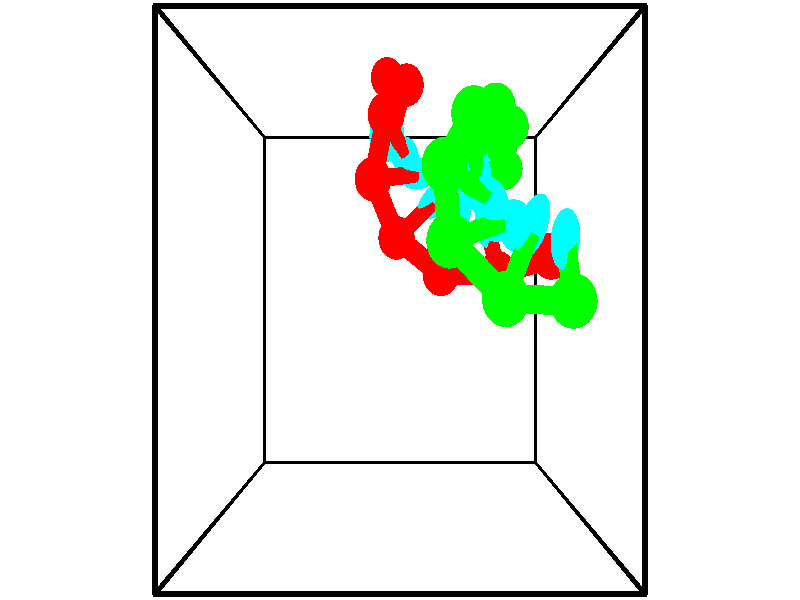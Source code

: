 // switches for output
#declare DRAW_BASES = 1; // possible values are 0, 1; only relevant for DNA ribbons
#declare DRAW_BASES_TYPE = 3; // possible values are 1, 2, 3; only relevant for DNA ribbons
#declare DRAW_FOG = 0; // set to 1 to enable fog

#include "colors.inc"

#include "transforms.inc"
background { rgb <1, 1, 1>}

#default {
   normal{
       ripples 0.25
       frequency 0.20
       turbulence 0.2
       lambda 5
   }
	finish {
		phong 0.1
		phong_size 40.
	}
}

// original window dimensions: 1024x640


// camera settings

camera {
	sky <-0, 1, 0>
	up <-0, 1, 0>
	right 1.6 * <1, 0, 0>
	location <2.5, 2.5, 11.1562>
	look_at <2.5, 2.5, 2.5>
	direction <0, 0, -8.6562>
	angle 67.0682
}


# declare cpy_camera_pos = <2.5, 2.5, 11.1562>;
# if (DRAW_FOG = 1)
fog {
	fog_type 2
	up vnormalize(cpy_camera_pos)
	color rgbt<1,1,1,0.3>
	distance 1e-5
	fog_alt 3e-3
	fog_offset 4
}
# end


// LIGHTS

# declare lum = 6;
global_settings {
	ambient_light rgb lum * <0.05, 0.05, 0.05>
	max_trace_level 15
}# declare cpy_direct_light_amount = 0.25;
light_source
{	1000 * <-1, -1, 1>,
	rgb lum * cpy_direct_light_amount
	parallel
}

light_source
{	1000 * <1, 1, -1>,
	rgb lum * cpy_direct_light_amount
	parallel
}

// strand 0

// nucleotide -1

// particle -1
sphere {
	<2.303055, 5.347255, 1.877199> 0.250000
	pigment { color rgbt <1,0,0,0> }
	no_shadow
}
cylinder {
	<2.250153, 4.956139, 1.812164>,  <2.218411, 4.721469, 1.773144>, 0.100000
	pigment { color rgbt <1,0,0,0> }
	no_shadow
}
cylinder {
	<2.250153, 4.956139, 1.812164>,  <2.303055, 5.347255, 1.877199>, 0.100000
	pigment { color rgbt <1,0,0,0> }
	no_shadow
}

// particle -1
sphere {
	<2.250153, 4.956139, 1.812164> 0.100000
	pigment { color rgbt <1,0,0,0> }
	no_shadow
}
sphere {
	0, 1
	scale<0.080000,0.200000,0.300000>
	matrix <0.476163, -0.206535, 0.854759,
		-0.869354, 0.035629, 0.492903,
		-0.132255, -0.977790, -0.162587,
		2.210476, 4.662801, 1.763388>
	pigment { color rgbt <0,1,1,0> }
	no_shadow
}
cylinder {
	<2.591854, 5.087321, 2.431562>,  <2.303055, 5.347255, 1.877199>, 0.130000
	pigment { color rgbt <1,0,0,0> }
	no_shadow
}

// nucleotide -1

// particle -1
sphere {
	<2.591854, 5.087321, 2.431562> 0.250000
	pigment { color rgbt <1,0,0,0> }
	no_shadow
}
cylinder {
	<2.460304, 4.748718, 2.264101>,  <2.381375, 4.545557, 2.163625>, 0.100000
	pigment { color rgbt <1,0,0,0> }
	no_shadow
}
cylinder {
	<2.460304, 4.748718, 2.264101>,  <2.591854, 5.087321, 2.431562>, 0.100000
	pigment { color rgbt <1,0,0,0> }
	no_shadow
}

// particle -1
sphere {
	<2.460304, 4.748718, 2.264101> 0.100000
	pigment { color rgbt <1,0,0,0> }
	no_shadow
}
sphere {
	0, 1
	scale<0.080000,0.200000,0.300000>
	matrix <0.471415, -0.531283, 0.703922,
		-0.818297, 0.034143, 0.573781,
		-0.328874, -0.846506, -0.418652,
		2.361642, 4.494766, 2.138505>
	pigment { color rgbt <0,1,1,0> }
	no_shadow
}
cylinder {
	<2.309107, 4.610145, 2.900109>,  <2.591854, 5.087321, 2.431562>, 0.130000
	pigment { color rgbt <1,0,0,0> }
	no_shadow
}

// nucleotide -1

// particle -1
sphere {
	<2.309107, 4.610145, 2.900109> 0.250000
	pigment { color rgbt <1,0,0,0> }
	no_shadow
}
cylinder {
	<2.458504, 4.408539, 2.588604>,  <2.548142, 4.287575, 2.401701>, 0.100000
	pigment { color rgbt <1,0,0,0> }
	no_shadow
}
cylinder {
	<2.458504, 4.408539, 2.588604>,  <2.309107, 4.610145, 2.900109>, 0.100000
	pigment { color rgbt <1,0,0,0> }
	no_shadow
}

// particle -1
sphere {
	<2.458504, 4.408539, 2.588604> 0.100000
	pigment { color rgbt <1,0,0,0> }
	no_shadow
}
sphere {
	0, 1
	scale<0.080000,0.200000,0.300000>
	matrix <0.383094, -0.680775, 0.624328,
		-0.844833, -0.531521, -0.061178,
		0.373491, -0.504016, -0.778763,
		2.570551, 4.257334, 2.354975>
	pigment { color rgbt <0,1,1,0> }
	no_shadow
}
cylinder {
	<2.130496, 3.877817, 2.890824>,  <2.309107, 4.610145, 2.900109>, 0.130000
	pigment { color rgbt <1,0,0,0> }
	no_shadow
}

// nucleotide -1

// particle -1
sphere {
	<2.130496, 3.877817, 2.890824> 0.250000
	pigment { color rgbt <1,0,0,0> }
	no_shadow
}
cylinder {
	<2.503159, 3.937576, 2.758343>,  <2.726756, 3.973432, 2.678854>, 0.100000
	pigment { color rgbt <1,0,0,0> }
	no_shadow
}
cylinder {
	<2.503159, 3.937576, 2.758343>,  <2.130496, 3.877817, 2.890824>, 0.100000
	pigment { color rgbt <1,0,0,0> }
	no_shadow
}

// particle -1
sphere {
	<2.503159, 3.937576, 2.758343> 0.100000
	pigment { color rgbt <1,0,0,0> }
	no_shadow
}
sphere {
	0, 1
	scale<0.080000,0.200000,0.300000>
	matrix <0.354273, -0.575871, 0.736792,
		-0.080654, -0.803774, -0.589442,
		0.931657, 0.149398, -0.331202,
		2.782656, 3.982396, 2.658982>
	pigment { color rgbt <0,1,1,0> }
	no_shadow
}
cylinder {
	<2.452691, 3.213965, 2.832281>,  <2.130496, 3.877817, 2.890824>, 0.130000
	pigment { color rgbt <1,0,0,0> }
	no_shadow
}

// nucleotide -1

// particle -1
sphere {
	<2.452691, 3.213965, 2.832281> 0.250000
	pigment { color rgbt <1,0,0,0> }
	no_shadow
}
cylinder {
	<2.764717, 3.461952, 2.866076>,  <2.951933, 3.610744, 2.886352>, 0.100000
	pigment { color rgbt <1,0,0,0> }
	no_shadow
}
cylinder {
	<2.764717, 3.461952, 2.866076>,  <2.452691, 3.213965, 2.832281>, 0.100000
	pigment { color rgbt <1,0,0,0> }
	no_shadow
}

// particle -1
sphere {
	<2.764717, 3.461952, 2.866076> 0.100000
	pigment { color rgbt <1,0,0,0> }
	no_shadow
}
sphere {
	0, 1
	scale<0.080000,0.200000,0.300000>
	matrix <0.358545, -0.553569, 0.751670,
		0.512779, -0.556060, -0.654106,
		0.780066, 0.619967, 0.084486,
		2.998737, 3.647942, 2.891421>
	pigment { color rgbt <0,1,1,0> }
	no_shadow
}
cylinder {
	<3.059720, 2.794776, 2.900621>,  <2.452691, 3.213965, 2.832281>, 0.130000
	pigment { color rgbt <1,0,0,0> }
	no_shadow
}

// nucleotide -1

// particle -1
sphere {
	<3.059720, 2.794776, 2.900621> 0.250000
	pigment { color rgbt <1,0,0,0> }
	no_shadow
}
cylinder {
	<3.171104, 3.146713, 3.054678>,  <3.237935, 3.357876, 3.147112>, 0.100000
	pigment { color rgbt <1,0,0,0> }
	no_shadow
}
cylinder {
	<3.171104, 3.146713, 3.054678>,  <3.059720, 2.794776, 2.900621>, 0.100000
	pigment { color rgbt <1,0,0,0> }
	no_shadow
}

// particle -1
sphere {
	<3.171104, 3.146713, 3.054678> 0.100000
	pigment { color rgbt <1,0,0,0> }
	no_shadow
}
sphere {
	0, 1
	scale<0.080000,0.200000,0.300000>
	matrix <0.446314, -0.473617, 0.759270,
		0.850449, -0.039533, -0.524570,
		0.278461, 0.879843, 0.385143,
		3.254643, 3.410666, 3.170221>
	pigment { color rgbt <0,1,1,0> }
	no_shadow
}
cylinder {
	<3.801875, 2.796752, 3.085160>,  <3.059720, 2.794776, 2.900621>, 0.130000
	pigment { color rgbt <1,0,0,0> }
	no_shadow
}

// nucleotide -1

// particle -1
sphere {
	<3.801875, 2.796752, 3.085160> 0.250000
	pigment { color rgbt <1,0,0,0> }
	no_shadow
}
cylinder {
	<3.688202, 3.088737, 3.333803>,  <3.619998, 3.263929, 3.482989>, 0.100000
	pigment { color rgbt <1,0,0,0> }
	no_shadow
}
cylinder {
	<3.688202, 3.088737, 3.333803>,  <3.801875, 2.796752, 3.085160>, 0.100000
	pigment { color rgbt <1,0,0,0> }
	no_shadow
}

// particle -1
sphere {
	<3.688202, 3.088737, 3.333803> 0.100000
	pigment { color rgbt <1,0,0,0> }
	no_shadow
}
sphere {
	0, 1
	scale<0.080000,0.200000,0.300000>
	matrix <0.625283, -0.350381, 0.697320,
		0.726817, 0.586846, -0.356861,
		-0.284182, 0.729963, 0.621607,
		3.602947, 3.307726, 3.520285>
	pigment { color rgbt <0,1,1,0> }
	no_shadow
}
cylinder {
	<4.438473, 2.967305, 3.436440>,  <3.801875, 2.796752, 3.085160>, 0.130000
	pigment { color rgbt <1,0,0,0> }
	no_shadow
}

// nucleotide -1

// particle -1
sphere {
	<4.438473, 2.967305, 3.436440> 0.250000
	pigment { color rgbt <1,0,0,0> }
	no_shadow
}
cylinder {
	<4.138855, 3.090111, 3.671276>,  <3.959084, 3.163795, 3.812177>, 0.100000
	pigment { color rgbt <1,0,0,0> }
	no_shadow
}
cylinder {
	<4.138855, 3.090111, 3.671276>,  <4.438473, 2.967305, 3.436440>, 0.100000
	pigment { color rgbt <1,0,0,0> }
	no_shadow
}

// particle -1
sphere {
	<4.138855, 3.090111, 3.671276> 0.100000
	pigment { color rgbt <1,0,0,0> }
	no_shadow
}
sphere {
	0, 1
	scale<0.080000,0.200000,0.300000>
	matrix <0.541187, -0.227616, 0.809511,
		0.382163, 0.924085, 0.004342,
		-0.749045, 0.307015, 0.587089,
		3.914142, 3.182215, 3.847403>
	pigment { color rgbt <0,1,1,0> }
	no_shadow
}
// strand 1

// nucleotide -1

// particle -1
sphere {
	<4.369495, 2.492852, 4.641590> 0.250000
	pigment { color rgbt <0,1,0,0> }
	no_shadow
}
cylinder {
	<4.254639, 2.785416, 4.889006>,  <4.185725, 2.960954, 5.037455>, 0.100000
	pigment { color rgbt <0,1,0,0> }
	no_shadow
}
cylinder {
	<4.254639, 2.785416, 4.889006>,  <4.369495, 2.492852, 4.641590>, 0.100000
	pigment { color rgbt <0,1,0,0> }
	no_shadow
}

// particle -1
sphere {
	<4.254639, 2.785416, 4.889006> 0.100000
	pigment { color rgbt <0,1,0,0> }
	no_shadow
}
sphere {
	0, 1
	scale<0.080000,0.200000,0.300000>
	matrix <-0.604813, 0.362301, -0.709182,
		-0.742799, -0.577737, 0.338334,
		-0.287142, 0.731408, 0.618540,
		4.168496, 3.004838, 5.074568>
	pigment { color rgbt <0,1,1,0> }
	no_shadow
}
cylinder {
	<3.629872, 2.508892, 4.703384>,  <4.369495, 2.492852, 4.641590>, 0.130000
	pigment { color rgbt <0,1,0,0> }
	no_shadow
}

// nucleotide -1

// particle -1
sphere {
	<3.629872, 2.508892, 4.703384> 0.250000
	pigment { color rgbt <0,1,0,0> }
	no_shadow
}
cylinder {
	<3.785294, 2.874695, 4.748465>,  <3.878547, 3.094177, 4.775513>, 0.100000
	pigment { color rgbt <0,1,0,0> }
	no_shadow
}
cylinder {
	<3.785294, 2.874695, 4.748465>,  <3.629872, 2.508892, 4.703384>, 0.100000
	pigment { color rgbt <0,1,0,0> }
	no_shadow
}

// particle -1
sphere {
	<3.785294, 2.874695, 4.748465> 0.100000
	pigment { color rgbt <0,1,0,0> }
	no_shadow
}
sphere {
	0, 1
	scale<0.080000,0.200000,0.300000>
	matrix <-0.515632, 0.317170, -0.795944,
		-0.763641, 0.251156, 0.594788,
		0.388555, 0.914507, 0.112700,
		3.901860, 3.149047, 4.782275>
	pigment { color rgbt <0,1,1,0> }
	no_shadow
}
cylinder {
	<3.031672, 3.030154, 4.703415>,  <3.629872, 2.508892, 4.703384>, 0.130000
	pigment { color rgbt <0,1,0,0> }
	no_shadow
}

// nucleotide -1

// particle -1
sphere {
	<3.031672, 3.030154, 4.703415> 0.250000
	pigment { color rgbt <0,1,0,0> }
	no_shadow
}
cylinder {
	<3.393150, 3.144608, 4.576002>,  <3.610037, 3.213279, 4.499554>, 0.100000
	pigment { color rgbt <0,1,0,0> }
	no_shadow
}
cylinder {
	<3.393150, 3.144608, 4.576002>,  <3.031672, 3.030154, 4.703415>, 0.100000
	pigment { color rgbt <0,1,0,0> }
	no_shadow
}

// particle -1
sphere {
	<3.393150, 3.144608, 4.576002> 0.100000
	pigment { color rgbt <0,1,0,0> }
	no_shadow
}
sphere {
	0, 1
	scale<0.080000,0.200000,0.300000>
	matrix <-0.423063, 0.482066, -0.767223,
		-0.065974, 0.828095, 0.556693,
		0.903695, 0.286133, -0.318532,
		3.664259, 3.230448, 4.480443>
	pigment { color rgbt <0,1,1,0> }
	no_shadow
}
cylinder {
	<2.985325, 3.732188, 4.555985>,  <3.031672, 3.030154, 4.703415>, 0.130000
	pigment { color rgbt <0,1,0,0> }
	no_shadow
}

// nucleotide -1

// particle -1
sphere {
	<2.985325, 3.732188, 4.555985> 0.250000
	pigment { color rgbt <0,1,0,0> }
	no_shadow
}
cylinder {
	<3.289635, 3.586594, 4.341049>,  <3.472221, 3.499237, 4.212088>, 0.100000
	pigment { color rgbt <0,1,0,0> }
	no_shadow
}
cylinder {
	<3.289635, 3.586594, 4.341049>,  <2.985325, 3.732188, 4.555985>, 0.100000
	pigment { color rgbt <0,1,0,0> }
	no_shadow
}

// particle -1
sphere {
	<3.289635, 3.586594, 4.341049> 0.100000
	pigment { color rgbt <0,1,0,0> }
	no_shadow
}
sphere {
	0, 1
	scale<0.080000,0.200000,0.300000>
	matrix <-0.378194, 0.424211, -0.822809,
		0.527437, 0.829192, 0.185071,
		0.760775, -0.363987, -0.537340,
		3.517867, 3.477397, 4.179847>
	pigment { color rgbt <0,1,1,0> }
	no_shadow
}
cylinder {
	<3.336789, 4.283989, 4.262311>,  <2.985325, 3.732188, 4.555985>, 0.130000
	pigment { color rgbt <0,1,0,0> }
	no_shadow
}

// nucleotide -1

// particle -1
sphere {
	<3.336789, 4.283989, 4.262311> 0.250000
	pigment { color rgbt <0,1,0,0> }
	no_shadow
}
cylinder {
	<3.378662, 3.958656, 4.033390>,  <3.403786, 3.763456, 3.896037>, 0.100000
	pigment { color rgbt <0,1,0,0> }
	no_shadow
}
cylinder {
	<3.378662, 3.958656, 4.033390>,  <3.336789, 4.283989, 4.262311>, 0.100000
	pigment { color rgbt <0,1,0,0> }
	no_shadow
}

// particle -1
sphere {
	<3.378662, 3.958656, 4.033390> 0.100000
	pigment { color rgbt <0,1,0,0> }
	no_shadow
}
sphere {
	0, 1
	scale<0.080000,0.200000,0.300000>
	matrix <-0.154529, 0.555173, -0.817253,
		0.982427, 0.173990, -0.067566,
		0.104683, -0.813333, -0.572304,
		3.410067, 3.714657, 3.861699>
	pigment { color rgbt <0,1,1,0> }
	no_shadow
}
cylinder {
	<3.681551, 4.489354, 3.660847>,  <3.336789, 4.283989, 4.262311>, 0.130000
	pigment { color rgbt <0,1,0,0> }
	no_shadow
}

// nucleotide -1

// particle -1
sphere {
	<3.681551, 4.489354, 3.660847> 0.250000
	pigment { color rgbt <0,1,0,0> }
	no_shadow
}
cylinder {
	<3.534721, 4.151253, 3.505512>,  <3.446624, 3.948392, 3.412311>, 0.100000
	pigment { color rgbt <0,1,0,0> }
	no_shadow
}
cylinder {
	<3.534721, 4.151253, 3.505512>,  <3.681551, 4.489354, 3.660847>, 0.100000
	pigment { color rgbt <0,1,0,0> }
	no_shadow
}

// particle -1
sphere {
	<3.534721, 4.151253, 3.505512> 0.100000
	pigment { color rgbt <0,1,0,0> }
	no_shadow
}
sphere {
	0, 1
	scale<0.080000,0.200000,0.300000>
	matrix <-0.187769, 0.476218, -0.859046,
		0.911043, -0.242415, -0.333519,
		-0.367074, -0.845252, -0.388337,
		3.424599, 3.897677, 3.389011>
	pigment { color rgbt <0,1,1,0> }
	no_shadow
}
cylinder {
	<3.982251, 4.440935, 3.009872>,  <3.681551, 4.489354, 3.660847>, 0.130000
	pigment { color rgbt <0,1,0,0> }
	no_shadow
}

// nucleotide -1

// particle -1
sphere {
	<3.982251, 4.440935, 3.009872> 0.250000
	pigment { color rgbt <0,1,0,0> }
	no_shadow
}
cylinder {
	<3.673225, 4.189903, 2.971321>,  <3.487810, 4.039285, 2.948190>, 0.100000
	pigment { color rgbt <0,1,0,0> }
	no_shadow
}
cylinder {
	<3.673225, 4.189903, 2.971321>,  <3.982251, 4.440935, 3.009872>, 0.100000
	pigment { color rgbt <0,1,0,0> }
	no_shadow
}

// particle -1
sphere {
	<3.673225, 4.189903, 2.971321> 0.100000
	pigment { color rgbt <0,1,0,0> }
	no_shadow
}
sphere {
	0, 1
	scale<0.080000,0.200000,0.300000>
	matrix <-0.160931, 0.340382, -0.926413,
		0.614203, -0.700204, -0.363964,
		-0.772565, -0.627579, -0.096379,
		3.441456, 4.001630, 2.942408>
	pigment { color rgbt <0,1,1,0> }
	no_shadow
}
cylinder {
	<4.037633, 4.095192, 2.327255>,  <3.982251, 4.440935, 3.009872>, 0.130000
	pigment { color rgbt <0,1,0,0> }
	no_shadow
}

// nucleotide -1

// particle -1
sphere {
	<4.037633, 4.095192, 2.327255> 0.250000
	pigment { color rgbt <0,1,0,0> }
	no_shadow
}
cylinder {
	<3.648094, 4.068436, 2.414106>,  <3.414371, 4.052382, 2.466217>, 0.100000
	pigment { color rgbt <0,1,0,0> }
	no_shadow
}
cylinder {
	<3.648094, 4.068436, 2.414106>,  <4.037633, 4.095192, 2.327255>, 0.100000
	pigment { color rgbt <0,1,0,0> }
	no_shadow
}

// particle -1
sphere {
	<3.648094, 4.068436, 2.414106> 0.100000
	pigment { color rgbt <0,1,0,0> }
	no_shadow
}
sphere {
	0, 1
	scale<0.080000,0.200000,0.300000>
	matrix <-0.224510, 0.429899, -0.874518,
		-0.034845, -0.900396, -0.433674,
		-0.973849, -0.066892, 0.217128,
		3.355940, 4.048368, 2.479245>
	pigment { color rgbt <0,1,1,0> }
	no_shadow
}
// box output
cylinder {
	<0.000000, 0.000000, 0.000000>,  <5.000000, 0.000000, 0.000000>, 0.025000
	pigment { color rgbt <0,0,0,0> }
	no_shadow
}
cylinder {
	<0.000000, 0.000000, 0.000000>,  <0.000000, 5.000000, 0.000000>, 0.025000
	pigment { color rgbt <0,0,0,0> }
	no_shadow
}
cylinder {
	<0.000000, 0.000000, 0.000000>,  <0.000000, 0.000000, 5.000000>, 0.025000
	pigment { color rgbt <0,0,0,0> }
	no_shadow
}
cylinder {
	<5.000000, 5.000000, 5.000000>,  <0.000000, 5.000000, 5.000000>, 0.025000
	pigment { color rgbt <0,0,0,0> }
	no_shadow
}
cylinder {
	<5.000000, 5.000000, 5.000000>,  <5.000000, 0.000000, 5.000000>, 0.025000
	pigment { color rgbt <0,0,0,0> }
	no_shadow
}
cylinder {
	<5.000000, 5.000000, 5.000000>,  <5.000000, 5.000000, 0.000000>, 0.025000
	pigment { color rgbt <0,0,0,0> }
	no_shadow
}
cylinder {
	<0.000000, 0.000000, 5.000000>,  <0.000000, 5.000000, 5.000000>, 0.025000
	pigment { color rgbt <0,0,0,0> }
	no_shadow
}
cylinder {
	<0.000000, 0.000000, 5.000000>,  <5.000000, 0.000000, 5.000000>, 0.025000
	pigment { color rgbt <0,0,0,0> }
	no_shadow
}
cylinder {
	<5.000000, 5.000000, 0.000000>,  <0.000000, 5.000000, 0.000000>, 0.025000
	pigment { color rgbt <0,0,0,0> }
	no_shadow
}
cylinder {
	<5.000000, 5.000000, 0.000000>,  <5.000000, 0.000000, 0.000000>, 0.025000
	pigment { color rgbt <0,0,0,0> }
	no_shadow
}
cylinder {
	<5.000000, 0.000000, 5.000000>,  <5.000000, 0.000000, 0.000000>, 0.025000
	pigment { color rgbt <0,0,0,0> }
	no_shadow
}
cylinder {
	<0.000000, 5.000000, 0.000000>,  <0.000000, 5.000000, 5.000000>, 0.025000
	pigment { color rgbt <0,0,0,0> }
	no_shadow
}
// end of box output
